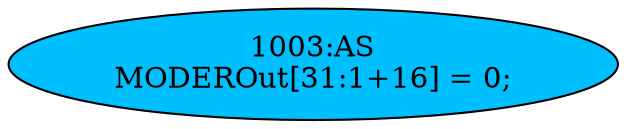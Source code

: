 strict digraph "" {
	node [label="\N"];
	"1003:AS"	 [ast="<pyverilog.vparser.ast.Assign object at 0x7fbdee0ee110>",
		def_var="['MODEROut']",
		fillcolor=deepskyblue,
		label="1003:AS
MODEROut[31:1+16] = 0;",
		statements="[]",
		style=filled,
		typ=Assign,
		use_var="[]"];
}
